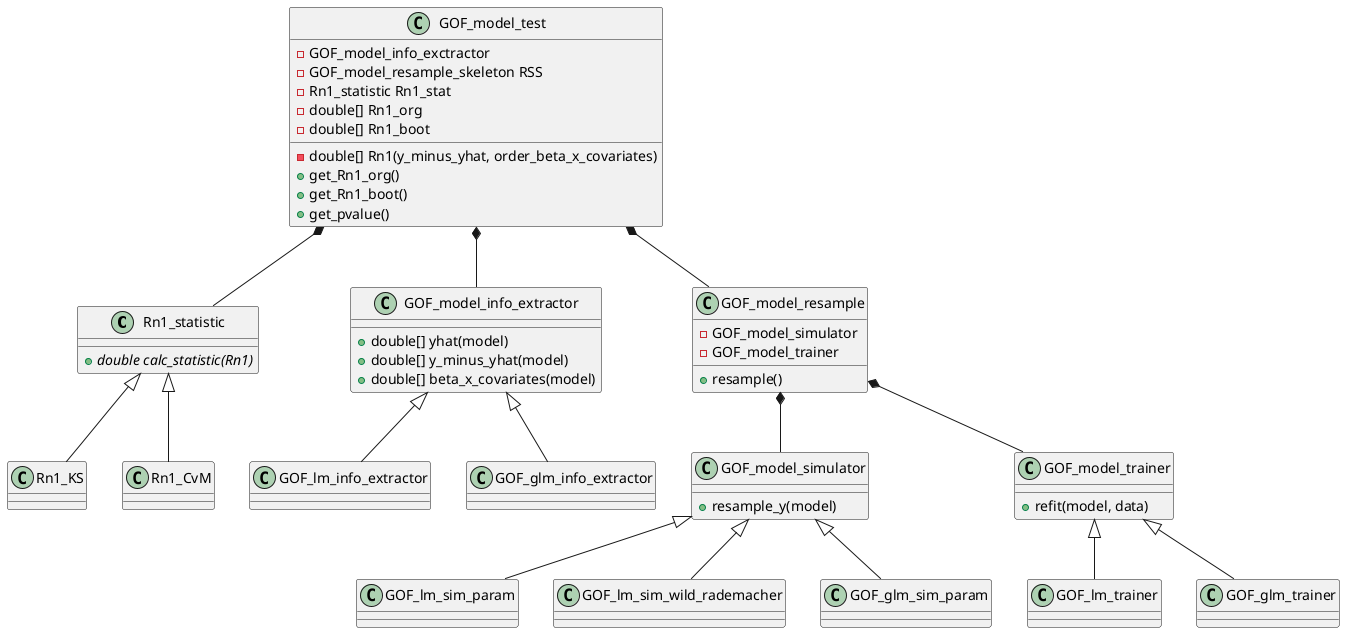 @startuml
class Rn1_statistic {
    + {abstract} double calc_statistic(Rn1)
}
Rn1_statistic <|-- Rn1_KS
Rn1_statistic <|-- Rn1_CvM
class GOF_model_simulator {
    + resample_y(model)
}
GOF_model_simulator <|-- GOF_lm_sim_param
GOF_model_simulator <|-- GOF_lm_sim_wild_rademacher
GOF_model_simulator <|-- GOF_glm_sim_param
class GOF_model_trainer {
    + refit(model, data)
}
GOF_model_trainer <|-- GOF_lm_trainer
GOF_model_trainer <|-- GOF_glm_trainer
class GOF_model_info_extractor {
    + double[] yhat(model)
    + double[] y_minus_yhat(model)
    + double[] beta_x_covariates(model)
}
GOF_model_info_extractor <|-- GOF_lm_info_extractor
GOF_model_info_extractor <|-- GOF_glm_info_extractor
class GOF_model_resample {
    - GOF_model_simulator
    - GOF_model_trainer
    + resample()
}
GOF_model_resample *-- GOF_model_simulator
GOF_model_resample *-- GOF_model_trainer
class GOF_model_test {
    - GOF_model_info_exctractor
    - GOF_model_resample_skeleton RSS
    - Rn1_statistic Rn1_stat
    - double[] Rn1_org
    - double[] Rn1_boot
    - double[] Rn1(y_minus_yhat, order_beta_x_covariates)
    + get_Rn1_org()
    + get_Rn1_boot()
    + get_pvalue()
}
GOF_model_test *-- GOF_model_info_extractor
GOF_model_test *-- GOF_model_resample
GOF_model_test *-- Rn1_statistic
@enduml
